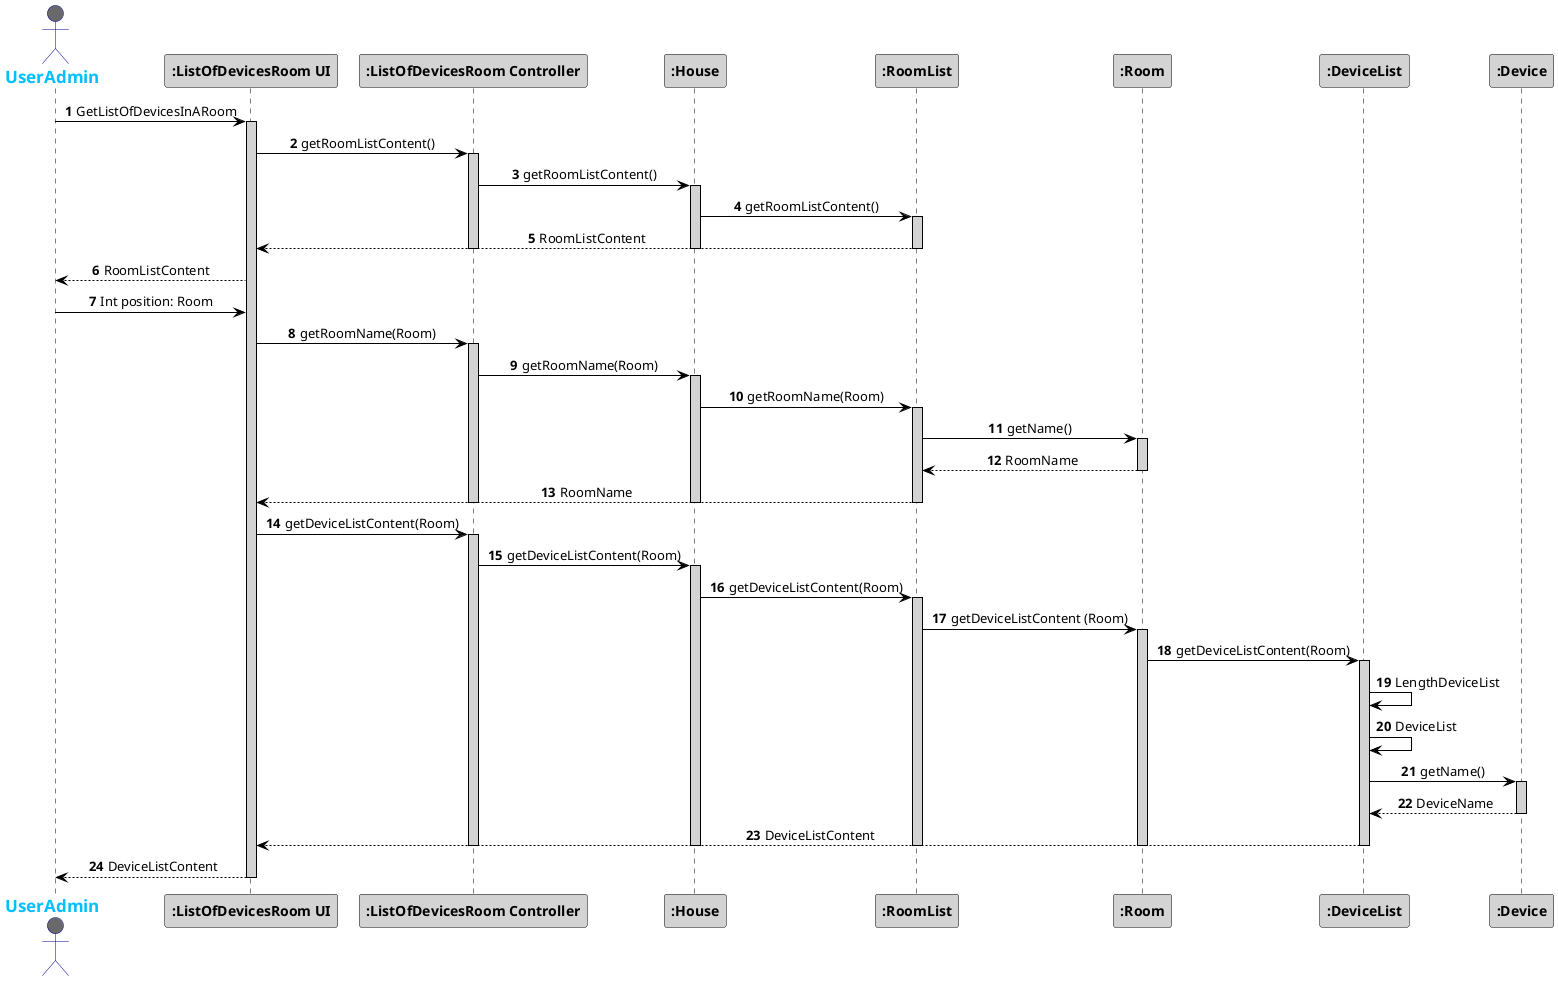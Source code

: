 @startuml
skinparam sequenceMessageAlign center
skinparam sequence {
	ArrowColor Black
	ActorBorderColor DarkBlue
	LifeLineBorderColor black
	LifeLineBackgroundColor LightGrey

	ParticipantBorderColor Black
	ParticipantBackgroundColor LightGrey
	ParticipantFontStyle Bold

	ActorBackgroundColor DimGrey
	ActorFontColor DeepSkyBlue
	ActorFontStyle Bold
	ActorFontSize 17
	ActorFontName Aapex
	}

autonumber
actor UserAdmin
UserAdmin -> ":ListOfDevicesRoom UI": GetListOfDevicesInARoom
activate ":ListOfDevicesRoom UI"
":ListOfDevicesRoom UI" -> ":ListOfDevicesRoom Controller": getRoomListContent()
activate ":ListOfDevicesRoom Controller"
":ListOfDevicesRoom Controller" -> ":House": getRoomListContent()
activate ":House"
":House" -> ":RoomList": getRoomListContent()
activate ":RoomList"
":ListOfDevicesRoom UI" <-- ":RoomList": RoomListContent
deactivate ":RoomList"
deactivate ":House"
deactivate ":ListOfDevicesRoom Controller"
UserAdmin <-- ":ListOfDevicesRoom UI": RoomListContent

UserAdmin -> ":ListOfDevicesRoom UI": Int position: Room
":ListOfDevicesRoom UI" -> ":ListOfDevicesRoom Controller": getRoomName(Room)
activate ":ListOfDevicesRoom Controller"
":ListOfDevicesRoom Controller" -> ":House": getRoomName(Room)
activate ":House"
":House" -> ":RoomList": getRoomName(Room)
activate ":RoomList"
":RoomList" -> ":Room": getName()
activate ":Room"
":RoomList" <-- ":Room": RoomName
deactivate ":Room"
":ListOfDevicesRoom UI" <-- ":RoomList": RoomName
deactivate ":RoomList"
deactivate ":House"
deactivate ":ListOfDevicesRoom Controller"
":ListOfDevicesRoom UI" -> ":ListOfDevicesRoom Controller": getDeviceListContent(Room)
activate ":ListOfDevicesRoom Controller"
":ListOfDevicesRoom Controller" -> ":House": getDeviceListContent(Room)
activate ":House"
":House" -> ":RoomList": getDeviceListContent(Room)
activate ":RoomList"
":RoomList" -> ":Room": getDeviceListContent (Room)
activate ":Room"
":Room" -> ":DeviceList": getDeviceListContent(Room)
activate ":DeviceList"
":DeviceList" -> ":DeviceList": LengthDeviceList
":DeviceList" -> ":DeviceList": DeviceList
":DeviceList" -> ":Device": getName()
activate ":Device"
":DeviceList" <-- ":Device": DeviceName
deactivate ":Device"
":ListOfDevicesRoom UI" <-- ":DeviceList": DeviceListContent
deactivate ":DeviceList"
deactivate ":Room"
deactivate ":RoomList"
deactivate ":House"
deactivate ":ListOfDevicesRoom Controller"
UserAdmin <-- ":ListOfDevicesRoom UI": DeviceListContent
deactivate ":ListOfDevicesRoom UI"
@enduml